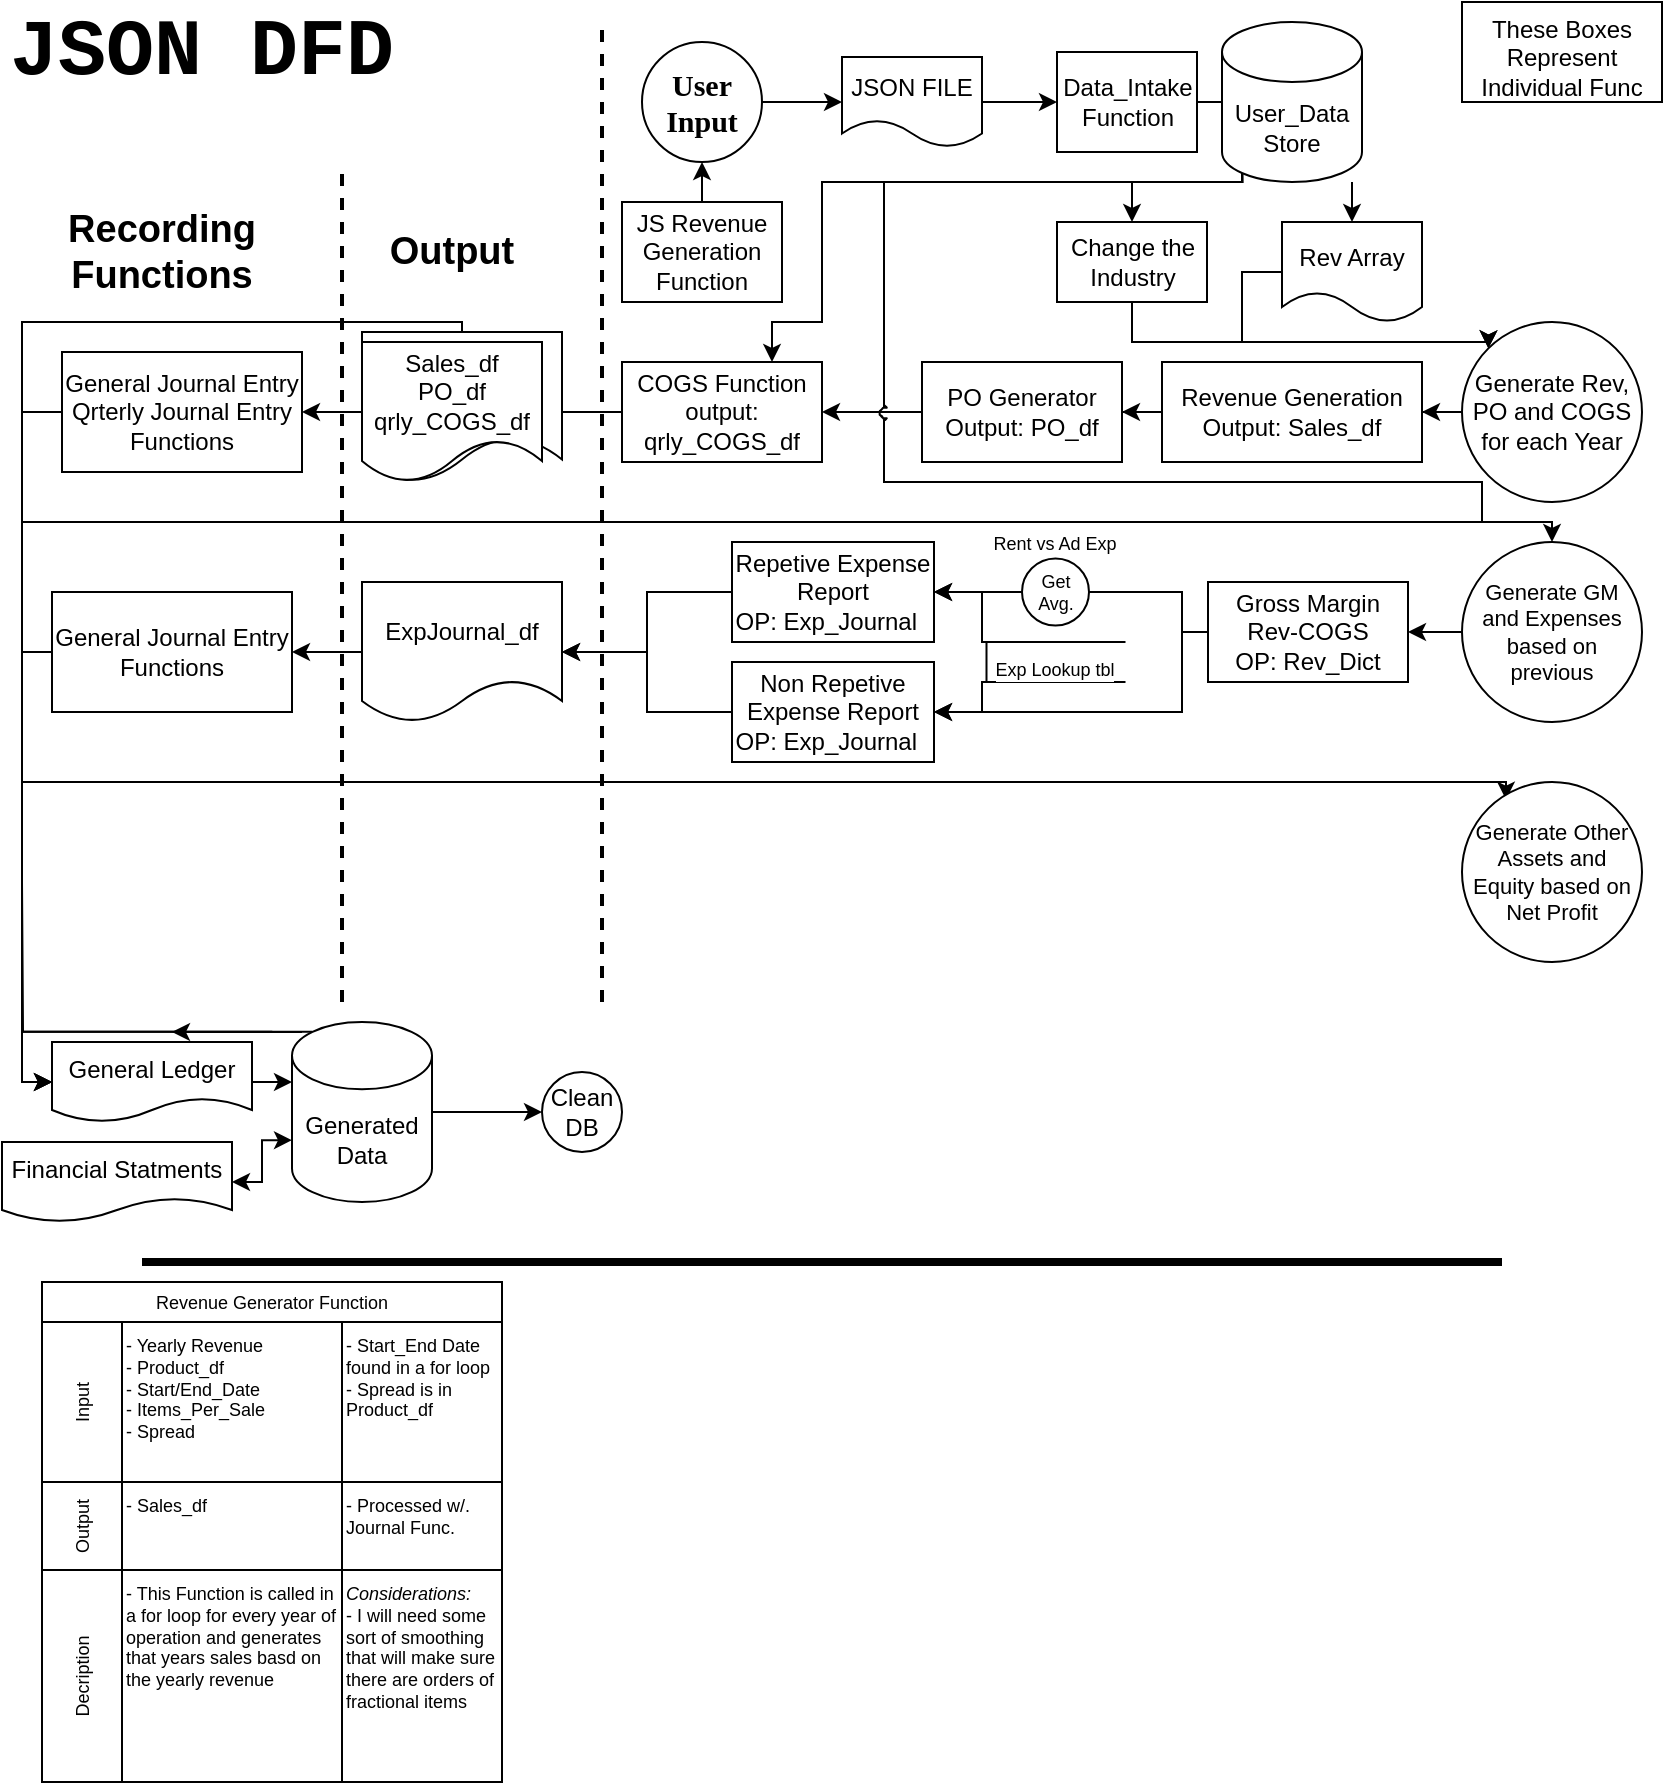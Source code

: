 <mxfile version="22.1.16" type="device">
  <diagram id="VO9hREkp7uBscZGh2lzx" name="Page-1">
    <mxGraphModel dx="491" dy="565" grid="1" gridSize="10" guides="1" tooltips="1" connect="1" arrows="1" fold="1" page="1" pageScale="1" pageWidth="850" pageHeight="1100" math="0" shadow="0">
      <root>
        <mxCell id="0" />
        <mxCell id="1" parent="0" />
        <mxCell id="Fix3QH_beAFrdsfO6nQi-1" value="&lt;font style=&quot;font-size: 40px;&quot;&gt;&lt;b style=&quot;font-size: 40px;&quot;&gt;JSON DFD&lt;/b&gt;&lt;/font&gt;" style="text;html=1;strokeColor=none;fillColor=none;align=center;verticalAlign=middle;whiteSpace=wrap;rounded=0;fontFamily=Courier New;fontSize=40;" parent="1" vertex="1">
          <mxGeometry x="10" y="10" width="200" height="50" as="geometry" />
        </mxCell>
        <mxCell id="Fix3QH_beAFrdsfO6nQi-6" style="edgeStyle=orthogonalEdgeStyle;rounded=0;orthogonalLoop=1;jettySize=auto;html=1;exitX=1;exitY=0.5;exitDx=0;exitDy=0;entryX=0;entryY=0.5;entryDx=0;entryDy=0;" parent="1" source="Fix3QH_beAFrdsfO6nQi-2" target="Fix3QH_beAFrdsfO6nQi-3" edge="1">
          <mxGeometry relative="1" as="geometry" />
        </mxCell>
        <mxCell id="Fix3QH_beAFrdsfO6nQi-2" value="&lt;b style=&quot;font-size: 15px;&quot;&gt;&lt;font style=&quot;font-size: 15px;&quot;&gt;User Input&lt;/font&gt;&lt;/b&gt;" style="shape=ellipse;html=1;dashed=0;whiteSpace=wrap;aspect=fixed;perimeter=ellipsePerimeter;fontFamily=Tahoma;fontSize=15;" parent="1" vertex="1">
          <mxGeometry x="330" y="30" width="60" height="60" as="geometry" />
        </mxCell>
        <mxCell id="Fix3QH_beAFrdsfO6nQi-3" value="JSON FILE" style="shape=document;whiteSpace=wrap;html=1;boundedLbl=1;dashed=0;flipH=1;" parent="1" vertex="1">
          <mxGeometry x="430" y="37.5" width="70" height="45" as="geometry" />
        </mxCell>
        <mxCell id="Fix3QH_beAFrdsfO6nQi-7" style="edgeStyle=orthogonalEdgeStyle;rounded=0;orthogonalLoop=1;jettySize=auto;html=1;exitX=0.5;exitY=0;exitDx=0;exitDy=0;entryX=0.5;entryY=1;entryDx=0;entryDy=0;" parent="1" source="Fix3QH_beAFrdsfO6nQi-4" target="Fix3QH_beAFrdsfO6nQi-2" edge="1">
          <mxGeometry relative="1" as="geometry" />
        </mxCell>
        <mxCell id="Fix3QH_beAFrdsfO6nQi-4" value="JS Revenue Generation&lt;br&gt;Function" style="html=1;dashed=0;whiteSpace=wrap;" parent="1" vertex="1">
          <mxGeometry x="320" y="110" width="80" height="50" as="geometry" />
        </mxCell>
        <mxCell id="Fix3QH_beAFrdsfO6nQi-25" style="edgeStyle=orthogonalEdgeStyle;rounded=0;orthogonalLoop=1;jettySize=auto;html=1;entryX=0.5;entryY=0;entryDx=0;entryDy=0;" parent="1" target="Fix3QH_beAFrdsfO6nQi-24" edge="1">
          <mxGeometry relative="1" as="geometry">
            <mxPoint x="685" y="100" as="sourcePoint" />
          </mxGeometry>
        </mxCell>
        <mxCell id="Fix3QH_beAFrdsfO6nQi-32" style="edgeStyle=orthogonalEdgeStyle;rounded=0;orthogonalLoop=1;jettySize=auto;html=1;entryX=0;entryY=0;entryDx=0;entryDy=0;" parent="1" source="Fix3QH_beAFrdsfO6nQi-14" target="Fix3QH_beAFrdsfO6nQi-31" edge="1">
          <mxGeometry relative="1" as="geometry">
            <Array as="points">
              <mxPoint x="575" y="180" />
              <mxPoint x="753" y="180" />
            </Array>
          </mxGeometry>
        </mxCell>
        <mxCell id="Fix3QH_beAFrdsfO6nQi-14" value="Change the Industry" style="html=1;dashed=0;whiteSpace=wrap;" parent="1" vertex="1">
          <mxGeometry x="537.5" y="120" width="75" height="40" as="geometry" />
        </mxCell>
        <mxCell id="Fix3QH_beAFrdsfO6nQi-20" style="edgeStyle=orthogonalEdgeStyle;rounded=0;orthogonalLoop=1;jettySize=auto;html=1;" parent="1" source="Fix3QH_beAFrdsfO6nQi-16" target="Fix3QH_beAFrdsfO6nQi-18" edge="1">
          <mxGeometry relative="1" as="geometry" />
        </mxCell>
        <mxCell id="Fix3QH_beAFrdsfO6nQi-16" value="Revenue Generation Output: Sales_df" style="html=1;dashed=0;whiteSpace=wrap;" parent="1" vertex="1">
          <mxGeometry x="590" y="190" width="130" height="50" as="geometry" />
        </mxCell>
        <mxCell id="Fix3QH_beAFrdsfO6nQi-36" style="edgeStyle=orthogonalEdgeStyle;rounded=0;orthogonalLoop=1;jettySize=auto;html=1;" parent="1" source="Fix3QH_beAFrdsfO6nQi-18" target="Fix3QH_beAFrdsfO6nQi-35" edge="1">
          <mxGeometry relative="1" as="geometry" />
        </mxCell>
        <mxCell id="Fix3QH_beAFrdsfO6nQi-18" value="PO Generator&lt;br&gt;Output: PO_df" style="html=1;dashed=0;whiteSpace=wrap;" parent="1" vertex="1">
          <mxGeometry x="470" y="190" width="100" height="50" as="geometry" />
        </mxCell>
        <mxCell id="Fix3QH_beAFrdsfO6nQi-33" style="edgeStyle=orthogonalEdgeStyle;rounded=0;orthogonalLoop=1;jettySize=auto;html=1;entryX=0;entryY=0;entryDx=0;entryDy=0;fontStyle=1" parent="1" source="Fix3QH_beAFrdsfO6nQi-24" target="Fix3QH_beAFrdsfO6nQi-31" edge="1">
          <mxGeometry relative="1" as="geometry">
            <mxPoint x="750" y="180" as="targetPoint" />
            <Array as="points">
              <mxPoint x="630" y="145" />
              <mxPoint x="630" y="180" />
              <mxPoint x="753" y="180" />
            </Array>
          </mxGeometry>
        </mxCell>
        <mxCell id="Fix3QH_beAFrdsfO6nQi-24" value="Rev Array" style="shape=document;whiteSpace=wrap;html=1;boundedLbl=1;dashed=0;flipH=1;" parent="1" vertex="1">
          <mxGeometry x="650" y="120" width="70" height="50" as="geometry" />
        </mxCell>
        <mxCell id="pA1rImyH9EhBoJxw8_Vc-87" style="edgeStyle=orthogonalEdgeStyle;shape=connector;rounded=0;orthogonalLoop=1;jettySize=auto;html=1;entryX=1;entryY=0.5;entryDx=0;entryDy=0;labelBackgroundColor=default;strokeColor=default;align=center;verticalAlign=middle;fontFamily=Helvetica;fontSize=12;fontColor=default;endArrow=classic;" parent="1" source="Fix3QH_beAFrdsfO6nQi-31" target="Fix3QH_beAFrdsfO6nQi-16" edge="1">
          <mxGeometry relative="1" as="geometry" />
        </mxCell>
        <mxCell id="Fix3QH_beAFrdsfO6nQi-31" value="Generate Rev, PO and COGS for each Year" style="shape=ellipse;html=1;dashed=0;whiteSpace=wrap;aspect=fixed;perimeter=ellipsePerimeter;" parent="1" vertex="1">
          <mxGeometry x="740" y="170" width="90" height="90" as="geometry" />
        </mxCell>
        <mxCell id="pA1rImyH9EhBoJxw8_Vc-33" value="" style="edgeStyle=orthogonalEdgeStyle;rounded=0;orthogonalLoop=1;jettySize=auto;html=1;" parent="1" source="Fix3QH_beAFrdsfO6nQi-35" target="pA1rImyH9EhBoJxw8_Vc-3" edge="1">
          <mxGeometry relative="1" as="geometry" />
        </mxCell>
        <mxCell id="Fix3QH_beAFrdsfO6nQi-35" value="COGS Function&lt;br&gt;output: qrly_COGS_df" style="html=1;dashed=0;whiteSpace=wrap;" parent="1" vertex="1">
          <mxGeometry x="320" y="190" width="100" height="50" as="geometry" />
        </mxCell>
        <mxCell id="pA1rImyH9EhBoJxw8_Vc-85" style="edgeStyle=orthogonalEdgeStyle;shape=connector;rounded=0;orthogonalLoop=1;jettySize=auto;html=1;entryX=1;entryY=0.5;entryDx=0;entryDy=0;labelBackgroundColor=default;strokeColor=default;align=center;verticalAlign=middle;fontFamily=Helvetica;fontSize=12;fontColor=default;endArrow=classic;" parent="1" source="Fix3QH_beAFrdsfO6nQi-38" target="pA1rImyH9EhBoJxw8_Vc-82" edge="1">
          <mxGeometry relative="1" as="geometry" />
        </mxCell>
        <mxCell id="Fix3QH_beAFrdsfO6nQi-38" value="Generate GM and Expenses based on previous" style="shape=ellipse;html=1;dashed=0;whiteSpace=wrap;aspect=fixed;perimeter=ellipsePerimeter;fontSize=11;" parent="1" vertex="1">
          <mxGeometry x="740" y="280" width="90" height="90" as="geometry" />
        </mxCell>
        <mxCell id="pA1rImyH9EhBoJxw8_Vc-1" value="Output" style="text;html=1;strokeColor=none;fillColor=none;align=center;verticalAlign=middle;whiteSpace=wrap;rounded=0;fontSize=19;fontStyle=1" parent="1" vertex="1">
          <mxGeometry x="195" y="122.5" width="80" height="25" as="geometry" />
        </mxCell>
        <mxCell id="pA1rImyH9EhBoJxw8_Vc-2" value="" style="shape=document;whiteSpace=wrap;html=1;boundedLbl=1;" parent="1" vertex="1">
          <mxGeometry x="190" y="175" width="100" height="75" as="geometry" />
        </mxCell>
        <mxCell id="pA1rImyH9EhBoJxw8_Vc-20" style="edgeStyle=orthogonalEdgeStyle;rounded=0;orthogonalLoop=1;jettySize=auto;html=1;" parent="1" source="pA1rImyH9EhBoJxw8_Vc-3" target="pA1rImyH9EhBoJxw8_Vc-18" edge="1">
          <mxGeometry relative="1" as="geometry" />
        </mxCell>
        <mxCell id="pA1rImyH9EhBoJxw8_Vc-3" value="Sales_df&lt;br&gt;PO_df&lt;br&gt;qrly_COGS_df" style="shape=document;whiteSpace=wrap;html=1;boundedLbl=1;" parent="1" vertex="1">
          <mxGeometry x="190" y="180" width="90" height="70" as="geometry" />
        </mxCell>
        <mxCell id="pA1rImyH9EhBoJxw8_Vc-5" value="Recording Functions" style="text;html=1;strokeColor=none;fillColor=none;align=center;verticalAlign=middle;whiteSpace=wrap;rounded=0;fontSize=19;fontStyle=1" parent="1" vertex="1">
          <mxGeometry x="50" y="122.5" width="80" height="25" as="geometry" />
        </mxCell>
        <mxCell id="pA1rImyH9EhBoJxw8_Vc-12" value="" style="edgeStyle=orthogonalEdgeStyle;rounded=0;orthogonalLoop=1;jettySize=auto;html=1;entryX=0;entryY=0.5;entryDx=0;entryDy=0;" parent="1" source="Fix3QH_beAFrdsfO6nQi-9" edge="1">
          <mxGeometry relative="1" as="geometry">
            <mxPoint x="500" y="60" as="sourcePoint" />
            <mxPoint x="650" y="60" as="targetPoint" />
          </mxGeometry>
        </mxCell>
        <mxCell id="pA1rImyH9EhBoJxw8_Vc-16" style="edgeStyle=orthogonalEdgeStyle;rounded=0;orthogonalLoop=1;jettySize=auto;html=1;exitX=0;exitY=1;exitDx=0;exitDy=-15;exitPerimeter=0;entryX=0.75;entryY=0;entryDx=0;entryDy=0;" parent="1" target="Fix3QH_beAFrdsfO6nQi-35" edge="1">
          <mxGeometry relative="1" as="geometry">
            <mxPoint x="650" y="85" as="sourcePoint" />
            <Array as="points">
              <mxPoint x="630" y="85" />
              <mxPoint x="630" y="100" />
              <mxPoint x="420" y="100" />
              <mxPoint x="420" y="170" />
              <mxPoint x="395" y="170" />
            </Array>
          </mxGeometry>
        </mxCell>
        <mxCell id="pA1rImyH9EhBoJxw8_Vc-77" style="edgeStyle=orthogonalEdgeStyle;rounded=0;orthogonalLoop=1;jettySize=auto;html=1;exitX=0.145;exitY=1;exitDx=0;exitDy=-4.35;exitPerimeter=0;entryX=0.5;entryY=0;entryDx=0;entryDy=0;fontFamily=Helvetica;fontSize=12;fontColor=default;" parent="1" source="Fix3QH_beAFrdsfO6nQi-11" target="Fix3QH_beAFrdsfO6nQi-14" edge="1">
          <mxGeometry relative="1" as="geometry">
            <Array as="points">
              <mxPoint x="630" y="100" />
              <mxPoint x="575" y="100" />
            </Array>
          </mxGeometry>
        </mxCell>
        <mxCell id="pA1rImyH9EhBoJxw8_Vc-78" style="edgeStyle=orthogonalEdgeStyle;rounded=0;orthogonalLoop=1;jettySize=auto;html=1;exitX=0.145;exitY=1;exitDx=0;exitDy=-4.35;exitPerimeter=0;fontFamily=Helvetica;fontSize=12;fontColor=default;endArrow=none;endFill=0;" parent="1" source="Fix3QH_beAFrdsfO6nQi-11" edge="1">
          <mxGeometry relative="1" as="geometry">
            <mxPoint x="451" y="210" as="targetPoint" />
            <Array as="points">
              <mxPoint x="630" y="100" />
              <mxPoint x="451" y="100" />
              <mxPoint x="451" y="200" />
            </Array>
          </mxGeometry>
        </mxCell>
        <mxCell id="Fix3QH_beAFrdsfO6nQi-11" value="User_Data&lt;br&gt;Store" style="shape=cylinder3;whiteSpace=wrap;html=1;boundedLbl=1;backgroundOutline=1;size=15;" parent="1" vertex="1">
          <mxGeometry x="620" y="20" width="70" height="80" as="geometry" />
        </mxCell>
        <mxCell id="pA1rImyH9EhBoJxw8_Vc-13" value="" style="edgeStyle=orthogonalEdgeStyle;rounded=0;orthogonalLoop=1;jettySize=auto;html=1;entryX=0;entryY=0.5;entryDx=0;entryDy=0;" parent="1" source="Fix3QH_beAFrdsfO6nQi-3" target="Fix3QH_beAFrdsfO6nQi-9" edge="1">
          <mxGeometry relative="1" as="geometry">
            <mxPoint x="500" y="60" as="sourcePoint" />
            <mxPoint x="740" y="60" as="targetPoint" />
          </mxGeometry>
        </mxCell>
        <mxCell id="Fix3QH_beAFrdsfO6nQi-9" value="Data_Intake&lt;br&gt;Function" style="html=1;dashed=0;whiteSpace=wrap;" parent="1" vertex="1">
          <mxGeometry x="537.5" y="35" width="70" height="50" as="geometry" />
        </mxCell>
        <mxCell id="pA1rImyH9EhBoJxw8_Vc-18" value="General Journal Entry&lt;br&gt;Qrterly Journal Entry&lt;br&gt;Functions" style="rounded=0;whiteSpace=wrap;html=1;" parent="1" vertex="1">
          <mxGeometry x="40" y="185" width="120" height="60" as="geometry" />
        </mxCell>
        <mxCell id="pA1rImyH9EhBoJxw8_Vc-86" style="edgeStyle=orthogonalEdgeStyle;shape=connector;rounded=0;orthogonalLoop=1;jettySize=auto;html=1;entryX=0.5;entryY=0;entryDx=0;entryDy=0;labelBackgroundColor=default;strokeColor=default;align=center;verticalAlign=middle;fontFamily=Helvetica;fontSize=12;fontColor=default;endArrow=classic;" parent="1" source="pA1rImyH9EhBoJxw8_Vc-120" target="Fix3QH_beAFrdsfO6nQi-38" edge="1">
          <mxGeometry relative="1" as="geometry">
            <Array as="points">
              <mxPoint x="20" y="550" />
              <mxPoint x="20" y="270" />
              <mxPoint x="785" y="270" />
            </Array>
          </mxGeometry>
        </mxCell>
        <mxCell id="pA1rImyH9EhBoJxw8_Vc-124" style="edgeStyle=orthogonalEdgeStyle;shape=connector;rounded=0;orthogonalLoop=1;jettySize=auto;html=1;exitX=0.145;exitY=0;exitDx=0;exitDy=4.872;exitPerimeter=0;labelBackgroundColor=default;strokeColor=default;align=center;verticalAlign=middle;fontFamily=Helvetica;fontSize=12;fontColor=default;endArrow=none;endFill=0;" parent="1" source="pA1rImyH9EhBoJxw8_Vc-21" edge="1">
          <mxGeometry relative="1" as="geometry">
            <mxPoint x="20" y="450" as="targetPoint" />
          </mxGeometry>
        </mxCell>
        <mxCell id="pA1rImyH9EhBoJxw8_Vc-132" style="edgeStyle=orthogonalEdgeStyle;shape=connector;rounded=0;orthogonalLoop=1;jettySize=auto;html=1;exitX=0;exitY=0;exitDx=0;exitDy=59.1;exitPerimeter=0;entryX=1;entryY=0.5;entryDx=0;entryDy=0;labelBackgroundColor=default;strokeColor=default;align=center;verticalAlign=middle;fontFamily=Helvetica;fontSize=12;fontColor=default;endArrow=classic;startArrow=classic;startFill=1;" parent="1" source="pA1rImyH9EhBoJxw8_Vc-21" target="pA1rImyH9EhBoJxw8_Vc-129" edge="1">
          <mxGeometry relative="1" as="geometry">
            <Array as="points">
              <mxPoint x="140" y="579" />
              <mxPoint x="140" y="600" />
            </Array>
          </mxGeometry>
        </mxCell>
        <mxCell id="pA1rImyH9EhBoJxw8_Vc-136" style="edgeStyle=orthogonalEdgeStyle;shape=connector;rounded=0;orthogonalLoop=1;jettySize=auto;html=1;exitX=0.145;exitY=0;exitDx=0;exitDy=4.872;exitPerimeter=0;entryX=0.244;entryY=0.098;entryDx=0;entryDy=0;labelBackgroundColor=default;strokeColor=default;align=center;verticalAlign=middle;fontFamily=Helvetica;fontSize=12;fontColor=default;endArrow=classic;entryPerimeter=0;" parent="1" target="pA1rImyH9EhBoJxw8_Vc-134" edge="1">
          <mxGeometry relative="1" as="geometry">
            <mxPoint x="145.15" y="524.872" as="sourcePoint" />
            <mxPoint x="765" y="400" as="targetPoint" />
            <Array as="points">
              <mxPoint x="20" y="525" />
              <mxPoint x="20" y="400" />
              <mxPoint x="762" y="400" />
            </Array>
          </mxGeometry>
        </mxCell>
        <mxCell id="xAwSMjQgA51gabJwEfWa-2" style="edgeStyle=orthogonalEdgeStyle;rounded=0;orthogonalLoop=1;jettySize=auto;html=1;" edge="1" parent="1" source="pA1rImyH9EhBoJxw8_Vc-21" target="xAwSMjQgA51gabJwEfWa-1">
          <mxGeometry relative="1" as="geometry" />
        </mxCell>
        <mxCell id="pA1rImyH9EhBoJxw8_Vc-21" value="Generated Data" style="shape=cylinder3;whiteSpace=wrap;html=1;boundedLbl=1;backgroundOutline=1;size=16.8;" parent="1" vertex="1">
          <mxGeometry x="155" y="520" width="70" height="90" as="geometry" />
        </mxCell>
        <mxCell id="pA1rImyH9EhBoJxw8_Vc-24" style="edgeStyle=orthogonalEdgeStyle;rounded=0;orthogonalLoop=1;jettySize=auto;html=1;exitX=0.5;exitY=0;exitDx=0;exitDy=0;entryX=0;entryY=0.5;entryDx=0;entryDy=0;" parent="1" source="pA1rImyH9EhBoJxw8_Vc-2" target="pA1rImyH9EhBoJxw8_Vc-120" edge="1">
          <mxGeometry relative="1" as="geometry">
            <Array as="points">
              <mxPoint x="240" y="170" />
              <mxPoint x="20" y="170" />
              <mxPoint x="20" y="550" />
            </Array>
          </mxGeometry>
        </mxCell>
        <mxCell id="pA1rImyH9EhBoJxw8_Vc-25" style="edgeStyle=orthogonalEdgeStyle;rounded=0;orthogonalLoop=1;jettySize=auto;html=1;entryX=0;entryY=0.5;entryDx=0;entryDy=0;" parent="1" source="pA1rImyH9EhBoJxw8_Vc-18" target="pA1rImyH9EhBoJxw8_Vc-120" edge="1">
          <mxGeometry relative="1" as="geometry">
            <Array as="points">
              <mxPoint x="20" y="215" />
              <mxPoint x="20" y="550" />
            </Array>
          </mxGeometry>
        </mxCell>
        <mxCell id="pA1rImyH9EhBoJxw8_Vc-26" value="" style="endArrow=none;dashed=1;html=1;rounded=0;strokeWidth=2;" parent="1" edge="1">
          <mxGeometry width="50" height="50" relative="1" as="geometry">
            <mxPoint x="180" y="510" as="sourcePoint" />
            <mxPoint x="180" y="90" as="targetPoint" />
          </mxGeometry>
        </mxCell>
        <mxCell id="pA1rImyH9EhBoJxw8_Vc-27" value="" style="endArrow=none;dashed=1;html=1;rounded=0;strokeWidth=2;" parent="1" edge="1">
          <mxGeometry width="50" height="50" relative="1" as="geometry">
            <mxPoint x="310" y="510" as="sourcePoint" />
            <mxPoint x="310" y="20" as="targetPoint" />
          </mxGeometry>
        </mxCell>
        <mxCell id="pA1rImyH9EhBoJxw8_Vc-31" value="" style="endArrow=none;html=1;rounded=0;strokeWidth=4;" parent="1" edge="1">
          <mxGeometry width="50" height="50" relative="1" as="geometry">
            <mxPoint x="80" y="640" as="sourcePoint" />
            <mxPoint x="760" y="640" as="targetPoint" />
          </mxGeometry>
        </mxCell>
        <mxCell id="pA1rImyH9EhBoJxw8_Vc-73" value="" style="group;pointerEvents=0;align=center;verticalAlign=top;fontFamily=Helvetica;fontSize=12;fontColor=default;fillColor=none;gradientColor=none;rotation=-90;" parent="1" vertex="1" connectable="0">
          <mxGeometry x="440" y="213" width="22.93" height="7.071" as="geometry" />
        </mxCell>
        <mxCell id="pA1rImyH9EhBoJxw8_Vc-74" style="edgeStyle=none;rounded=0;orthogonalLoop=1;jettySize=auto;html=1;fontFamily=Helvetica;fontSize=12;fontColor=default;endArrow=none;endFill=0;" parent="pA1rImyH9EhBoJxw8_Vc-73" edge="1">
          <mxGeometry relative="1" as="geometry">
            <mxPoint x="11" y="15" as="targetPoint" />
            <mxPoint x="11" y="5" as="sourcePoint" />
            <Array as="points" />
          </mxGeometry>
        </mxCell>
        <mxCell id="pA1rImyH9EhBoJxw8_Vc-75" style="edgeStyle=none;rounded=0;orthogonalLoop=1;jettySize=auto;html=1;fontFamily=Helvetica;fontSize=12;fontColor=default;endArrow=none;endFill=0;" parent="pA1rImyH9EhBoJxw8_Vc-73" edge="1">
          <mxGeometry relative="1" as="geometry">
            <mxPoint x="11" y="-10" as="targetPoint" />
            <mxPoint x="11" as="sourcePoint" />
            <Array as="points">
              <mxPoint x="11" y="-8" />
            </Array>
          </mxGeometry>
        </mxCell>
        <mxCell id="pA1rImyH9EhBoJxw8_Vc-76" value="" style="verticalLabelPosition=bottom;verticalAlign=top;html=1;shape=mxgraph.basic.polygon;polyCoords=[[1,0],[0.75,0],[1,0.25],[1,0.75],[0.75,1],[0.25,1],[0,0.75],[0,1]];polyline=1;fillColor=none;rotation=-225;sketch=1;curveFitting=16;jiggle=2;shadow=0;allowArrows=1;collapsible=0;fixDash=0;resizeWidth=1;resizeHeight=1;treeFolding=0;disableMultiStroke=0;disableMultiStrokeFill=0;sketchStyle=rough;simplification=0;hachureAngle=-11;hachureGap=-1;fillWeight=-1;zigzagOffset=-15;dashOffset=-1;snapToPoint=1;labelPadding=0;pointerEvents=0;align=center;fontFamily=Helvetica;fontSize=12;fontColor=default;" parent="pA1rImyH9EhBoJxw8_Vc-73" vertex="1">
          <mxGeometry x="9" width="5" height="5" as="geometry" />
        </mxCell>
        <mxCell id="pA1rImyH9EhBoJxw8_Vc-89" style="edgeStyle=orthogonalEdgeStyle;shape=connector;rounded=0;orthogonalLoop=1;jettySize=auto;html=1;entryX=1;entryY=0.5;entryDx=0;entryDy=0;labelBackgroundColor=default;strokeColor=default;align=center;verticalAlign=middle;fontFamily=Helvetica;fontSize=12;fontColor=default;endArrow=classic;" parent="1" source="pA1rImyH9EhBoJxw8_Vc-82" target="pA1rImyH9EhBoJxw8_Vc-88" edge="1">
          <mxGeometry relative="1" as="geometry">
            <Array as="points">
              <mxPoint x="600" y="325" />
              <mxPoint x="600" y="365" />
            </Array>
          </mxGeometry>
        </mxCell>
        <mxCell id="pA1rImyH9EhBoJxw8_Vc-95" style="edgeStyle=orthogonalEdgeStyle;shape=connector;rounded=0;orthogonalLoop=1;jettySize=auto;html=1;labelBackgroundColor=default;strokeColor=default;align=center;verticalAlign=middle;fontFamily=Helvetica;fontSize=12;fontColor=default;endArrow=none;startArrow=none;startFill=0;endFill=0;" parent="1" edge="1">
          <mxGeometry relative="1" as="geometry">
            <mxPoint x="451" y="220" as="targetPoint" />
            <mxPoint x="663" y="270" as="sourcePoint" />
            <Array as="points">
              <mxPoint x="750" y="270" />
              <mxPoint x="750" y="250" />
              <mxPoint x="451" y="250" />
            </Array>
          </mxGeometry>
        </mxCell>
        <mxCell id="pA1rImyH9EhBoJxw8_Vc-110" style="edgeStyle=orthogonalEdgeStyle;shape=connector;rounded=0;orthogonalLoop=1;jettySize=auto;html=1;entryX=1;entryY=0.5;entryDx=0;entryDy=0;labelBackgroundColor=default;strokeColor=default;align=center;verticalAlign=middle;fontFamily=Helvetica;fontSize=12;fontColor=default;endArrow=none;endFill=0;" parent="1" source="pA1rImyH9EhBoJxw8_Vc-82" target="pA1rImyH9EhBoJxw8_Vc-94" edge="1">
          <mxGeometry relative="1" as="geometry">
            <Array as="points">
              <mxPoint x="600" y="325" />
              <mxPoint x="600" y="305" />
            </Array>
          </mxGeometry>
        </mxCell>
        <mxCell id="pA1rImyH9EhBoJxw8_Vc-82" value="Gross Margin&lt;br&gt;Rev-COGS&lt;br&gt;OP: Rev_Dict" style="html=1;dashed=0;whiteSpace=wrap;pointerEvents=0;align=center;verticalAlign=middle;fontFamily=Helvetica;fontSize=12;fontColor=default;fillColor=none;gradientColor=none;" parent="1" vertex="1">
          <mxGeometry x="613" y="300" width="100" height="50" as="geometry" />
        </mxCell>
        <mxCell id="pA1rImyH9EhBoJxw8_Vc-119" style="edgeStyle=orthogonalEdgeStyle;shape=connector;rounded=0;orthogonalLoop=1;jettySize=auto;html=1;entryX=1;entryY=0.5;entryDx=0;entryDy=0;labelBackgroundColor=default;strokeColor=default;align=center;verticalAlign=middle;fontFamily=Helvetica;fontSize=12;fontColor=default;endArrow=classic;" parent="1" source="pA1rImyH9EhBoJxw8_Vc-88" target="pA1rImyH9EhBoJxw8_Vc-112" edge="1">
          <mxGeometry relative="1" as="geometry" />
        </mxCell>
        <mxCell id="pA1rImyH9EhBoJxw8_Vc-88" value="Non Repetive Expense Report&lt;br&gt;OP: Exp_Journal&amp;nbsp;&amp;nbsp;" style="html=1;dashed=0;whiteSpace=wrap;pointerEvents=0;align=center;verticalAlign=middle;fontFamily=Helvetica;fontSize=12;fontColor=default;fillColor=none;gradientColor=none;" parent="1" vertex="1">
          <mxGeometry x="375" y="340" width="101" height="50" as="geometry" />
        </mxCell>
        <mxCell id="pA1rImyH9EhBoJxw8_Vc-91" value="These Boxes Represent Individual Func" style="html=1;dashed=0;whiteSpace=wrap;pointerEvents=0;align=center;verticalAlign=top;fontFamily=Helvetica;fontSize=12;fontColor=default;fillColor=none;gradientColor=none;" parent="1" vertex="1">
          <mxGeometry x="740" y="10" width="100" height="50" as="geometry" />
        </mxCell>
        <mxCell id="pA1rImyH9EhBoJxw8_Vc-111" style="edgeStyle=orthogonalEdgeStyle;shape=connector;rounded=0;orthogonalLoop=1;jettySize=auto;html=1;entryX=1;entryY=0.5;entryDx=0;entryDy=0;labelBackgroundColor=default;strokeColor=default;align=center;verticalAlign=middle;fontFamily=Helvetica;fontSize=12;fontColor=default;endArrow=classic;" parent="1" source="pA1rImyH9EhBoJxw8_Vc-94" target="pA1rImyH9EhBoJxw8_Vc-90" edge="1">
          <mxGeometry relative="1" as="geometry" />
        </mxCell>
        <mxCell id="pA1rImyH9EhBoJxw8_Vc-94" value="Get Avg." style="shape=ellipse;html=1;dashed=0;whiteSpace=wrap;aspect=fixed;perimeter=ellipsePerimeter;pointerEvents=0;align=center;verticalAlign=top;fontFamily=Helvetica;fontSize=9;fontColor=default;fillColor=none;gradientColor=none;" parent="1" vertex="1">
          <mxGeometry x="520" y="288.25" width="33.5" height="33.5" as="geometry" />
        </mxCell>
        <mxCell id="pA1rImyH9EhBoJxw8_Vc-117" style="edgeStyle=orthogonalEdgeStyle;shape=connector;rounded=0;orthogonalLoop=1;jettySize=auto;html=1;entryX=1;entryY=0.5;entryDx=0;entryDy=0;labelBackgroundColor=default;strokeColor=default;align=center;verticalAlign=middle;fontFamily=Helvetica;fontSize=12;fontColor=default;endArrow=classic;" parent="1" source="pA1rImyH9EhBoJxw8_Vc-90" target="pA1rImyH9EhBoJxw8_Vc-112" edge="1">
          <mxGeometry relative="1" as="geometry" />
        </mxCell>
        <mxCell id="pA1rImyH9EhBoJxw8_Vc-90" value="Repetive Expense Report&lt;br&gt;OP: Exp_Journal&amp;nbsp;&amp;nbsp;" style="html=1;dashed=0;whiteSpace=wrap;pointerEvents=0;align=center;verticalAlign=middle;fontFamily=Helvetica;fontSize=12;fontColor=default;fillColor=none;gradientColor=none;" parent="1" vertex="1">
          <mxGeometry x="375" y="280" width="101" height="50" as="geometry" />
        </mxCell>
        <mxCell id="pA1rImyH9EhBoJxw8_Vc-115" style="edgeStyle=orthogonalEdgeStyle;shape=connector;rounded=0;orthogonalLoop=1;jettySize=auto;html=1;entryX=1;entryY=0.5;entryDx=0;entryDy=0;labelBackgroundColor=default;strokeColor=default;align=center;verticalAlign=middle;fontFamily=Helvetica;fontSize=12;fontColor=default;endArrow=classic;" parent="1" source="pA1rImyH9EhBoJxw8_Vc-112" target="pA1rImyH9EhBoJxw8_Vc-113" edge="1">
          <mxGeometry relative="1" as="geometry" />
        </mxCell>
        <mxCell id="pA1rImyH9EhBoJxw8_Vc-112" value="ExpJournal_df" style="shape=document;whiteSpace=wrap;html=1;boundedLbl=1;pointerEvents=0;align=center;verticalAlign=middle;fontFamily=Helvetica;fontSize=12;fontColor=default;fillColor=none;gradientColor=none;" parent="1" vertex="1">
          <mxGeometry x="190" y="300" width="100" height="70" as="geometry" />
        </mxCell>
        <mxCell id="pA1rImyH9EhBoJxw8_Vc-113" value="General Journal Entry&lt;br&gt;Functions" style="rounded=0;whiteSpace=wrap;html=1;" parent="1" vertex="1">
          <mxGeometry x="35" y="305" width="120" height="60" as="geometry" />
        </mxCell>
        <mxCell id="pA1rImyH9EhBoJxw8_Vc-116" style="edgeStyle=orthogonalEdgeStyle;shape=connector;rounded=0;orthogonalLoop=1;jettySize=auto;html=1;entryX=0;entryY=0.5;entryDx=0;entryDy=0;labelBackgroundColor=default;strokeColor=default;align=center;verticalAlign=middle;fontFamily=Helvetica;fontSize=12;fontColor=default;endArrow=classic;" parent="1" source="pA1rImyH9EhBoJxw8_Vc-113" target="pA1rImyH9EhBoJxw8_Vc-120" edge="1">
          <mxGeometry relative="1" as="geometry">
            <Array as="points">
              <mxPoint x="20" y="335" />
              <mxPoint x="20" y="550" />
            </Array>
          </mxGeometry>
        </mxCell>
        <mxCell id="pA1rImyH9EhBoJxw8_Vc-120" value="General Ledger" style="shape=document;whiteSpace=wrap;html=1;boundedLbl=1;pointerEvents=0;align=center;verticalAlign=top;fontFamily=Helvetica;fontSize=12;fontColor=default;fillColor=none;gradientColor=none;" parent="1" vertex="1">
          <mxGeometry x="35" y="530" width="100" height="40" as="geometry" />
        </mxCell>
        <mxCell id="pA1rImyH9EhBoJxw8_Vc-122" style="edgeStyle=orthogonalEdgeStyle;shape=connector;rounded=0;orthogonalLoop=1;jettySize=auto;html=1;entryX=0;entryY=0;entryDx=0;entryDy=30.9;entryPerimeter=0;labelBackgroundColor=default;strokeColor=default;align=center;verticalAlign=middle;fontFamily=Helvetica;fontSize=12;fontColor=default;endArrow=classic;" parent="1" source="pA1rImyH9EhBoJxw8_Vc-120" target="pA1rImyH9EhBoJxw8_Vc-21" edge="1">
          <mxGeometry relative="1" as="geometry" />
        </mxCell>
        <mxCell id="pA1rImyH9EhBoJxw8_Vc-127" value="" style="endArrow=classic;html=1;rounded=0;labelBackgroundColor=default;strokeColor=default;align=center;verticalAlign=middle;fontFamily=Helvetica;fontSize=12;fontColor=default;shape=connector;edgeStyle=orthogonalEdgeStyle;" parent="1" edge="1">
          <mxGeometry width="50" height="50" relative="1" as="geometry">
            <mxPoint x="155" y="525" as="sourcePoint" />
            <mxPoint x="95" y="525" as="targetPoint" />
            <Array as="points">
              <mxPoint x="160" y="525" />
              <mxPoint x="160" y="525" />
            </Array>
          </mxGeometry>
        </mxCell>
        <mxCell id="pA1rImyH9EhBoJxw8_Vc-129" value="Financial Statments" style="shape=document;whiteSpace=wrap;html=1;boundedLbl=1;pointerEvents=0;align=center;verticalAlign=top;fontFamily=Helvetica;fontSize=12;fontColor=default;fillColor=none;gradientColor=none;" parent="1" vertex="1">
          <mxGeometry x="10" y="580" width="115" height="40" as="geometry" />
        </mxCell>
        <mxCell id="pA1rImyH9EhBoJxw8_Vc-134" value="Generate Other Assets and Equity based on Net Profit" style="shape=ellipse;html=1;dashed=0;whiteSpace=wrap;aspect=fixed;perimeter=ellipsePerimeter;fontSize=11;" parent="1" vertex="1">
          <mxGeometry x="740" y="400" width="90" height="90" as="geometry" />
        </mxCell>
        <mxCell id="pA1rImyH9EhBoJxw8_Vc-138" value="Rent vs Ad Exp" style="text;html=1;strokeColor=none;fillColor=none;align=center;verticalAlign=middle;whiteSpace=wrap;rounded=0;fontSize=9;fontFamily=Helvetica;fontColor=default;" parent="1" vertex="1">
          <mxGeometry x="490.25" y="266" width="93" height="30" as="geometry" />
        </mxCell>
        <mxCell id="pA1rImyH9EhBoJxw8_Vc-142" style="edgeStyle=orthogonalEdgeStyle;shape=connector;rounded=0;orthogonalLoop=1;jettySize=auto;html=1;exitX=0;exitY=0;exitDx=0;exitDy=0;entryX=1;entryY=0.5;entryDx=0;entryDy=0;labelBackgroundColor=default;strokeColor=default;align=center;verticalAlign=middle;fontFamily=Helvetica;fontSize=12;fontColor=default;endArrow=classic;" parent="1" source="pA1rImyH9EhBoJxw8_Vc-141" target="pA1rImyH9EhBoJxw8_Vc-90" edge="1">
          <mxGeometry relative="1" as="geometry">
            <Array as="points">
              <mxPoint x="500" y="330" />
              <mxPoint x="500" y="305" />
            </Array>
          </mxGeometry>
        </mxCell>
        <mxCell id="pA1rImyH9EhBoJxw8_Vc-143" style="edgeStyle=orthogonalEdgeStyle;shape=connector;rounded=0;orthogonalLoop=1;jettySize=auto;html=1;exitX=0;exitY=1;exitDx=0;exitDy=0;entryX=1;entryY=0.5;entryDx=0;entryDy=0;labelBackgroundColor=default;strokeColor=default;align=center;verticalAlign=middle;fontFamily=Helvetica;fontSize=12;fontColor=default;endArrow=classic;" parent="1" source="pA1rImyH9EhBoJxw8_Vc-141" target="pA1rImyH9EhBoJxw8_Vc-88" edge="1">
          <mxGeometry relative="1" as="geometry">
            <Array as="points">
              <mxPoint x="500" y="350" />
              <mxPoint x="500" y="365" />
            </Array>
          </mxGeometry>
        </mxCell>
        <mxCell id="pA1rImyH9EhBoJxw8_Vc-141" value="Exp Lookup tbl" style="html=1;dashed=0;whiteSpace=wrap;shape=partialRectangle;right=0;labelBackgroundColor=default;pointerEvents=0;strokeColor=default;strokeWidth=1;align=center;verticalAlign=middle;spacingTop=8;fontFamily=Helvetica;fontSize=9;fontColor=default;fillColor=none;gradientColor=none;" parent="1" vertex="1">
          <mxGeometry x="502.25" y="330" width="69" height="20" as="geometry" />
        </mxCell>
        <mxCell id="xAwSMjQgA51gabJwEfWa-1" value="Clean&lt;br&gt;DB" style="shape=ellipse;html=1;dashed=0;whiteSpace=wrap;aspect=fixed;perimeter=ellipsePerimeter;" vertex="1" parent="1">
          <mxGeometry x="280" y="545" width="40" height="40" as="geometry" />
        </mxCell>
        <mxCell id="xAwSMjQgA51gabJwEfWa-71" value="" style="group;fontSize=9;" vertex="1" connectable="0" parent="1">
          <mxGeometry x="30" y="650" width="230" height="250" as="geometry" />
        </mxCell>
        <mxCell id="xAwSMjQgA51gabJwEfWa-46" value="Revenue Generator Function" style="shape=table;childLayout=tableLayout;startSize=20;collapsible=0;recursiveResize=0;expand=0;fontSize=9;" vertex="1" parent="xAwSMjQgA51gabJwEfWa-71">
          <mxGeometry width="230.0" height="250" as="geometry" />
        </mxCell>
        <mxCell id="xAwSMjQgA51gabJwEfWa-47" value="Input" style="shape=tableRow;horizontal=0;swimlaneHead=0;swimlaneBody=0;top=0;left=0;strokeColor=inherit;bottom=0;right=0;dropTarget=0;fontStyle=0;fillColor=none;points=[[0,0.5],[1,0.5]];portConstraint=eastwest;startSize=40;collapsible=0;recursiveResize=0;expand=0;align=center;fontSize=9;" vertex="1" parent="xAwSMjQgA51gabJwEfWa-46">
          <mxGeometry y="20" width="230.0" height="80" as="geometry" />
        </mxCell>
        <mxCell id="xAwSMjQgA51gabJwEfWa-48" value="" style="swimlane;swimlaneHead=0;swimlaneBody=0;fontStyle=0;strokeColor=inherit;connectable=0;fillColor=none;startSize=0;collapsible=0;recursiveResize=0;expand=0;fontSize=9;" vertex="1" parent="xAwSMjQgA51gabJwEfWa-47">
          <mxGeometry x="40" width="110" height="80" as="geometry">
            <mxRectangle width="110" height="80" as="alternateBounds" />
          </mxGeometry>
        </mxCell>
        <mxCell id="xAwSMjQgA51gabJwEfWa-65" value="- Yearly Revenue&lt;br style=&quot;font-size: 9px;&quot;&gt;- Product_df&lt;br style=&quot;font-size: 9px;&quot;&gt;- Start/End_Date&lt;br style=&quot;font-size: 9px;&quot;&gt;- Items_Per_Sale&lt;br style=&quot;font-size: 9px;&quot;&gt;- Spread" style="text;html=1;strokeColor=none;fillColor=none;align=left;verticalAlign=top;whiteSpace=wrap;rounded=0;fontSize=9;" vertex="1" parent="xAwSMjQgA51gabJwEfWa-48">
          <mxGeometry x="7.105e-15" y="0.003" width="110.4" height="75" as="geometry" />
        </mxCell>
        <mxCell id="xAwSMjQgA51gabJwEfWa-67" value="- Sales_df" style="text;html=1;strokeColor=none;fillColor=none;align=left;verticalAlign=top;whiteSpace=wrap;rounded=0;fontSize=9;" vertex="1" parent="xAwSMjQgA51gabJwEfWa-48">
          <mxGeometry x="-0.2" y="80.003" width="55.2" height="25" as="geometry" />
        </mxCell>
        <mxCell id="xAwSMjQgA51gabJwEfWa-49" value="" style="swimlane;swimlaneHead=0;swimlaneBody=0;fontStyle=0;strokeColor=inherit;connectable=0;fillColor=none;startSize=0;collapsible=0;recursiveResize=0;expand=0;align=left;verticalAlign=top;fontSize=9;" vertex="1" parent="xAwSMjQgA51gabJwEfWa-47">
          <mxGeometry x="150" width="80" height="80" as="geometry">
            <mxRectangle width="80" height="80" as="alternateBounds" />
          </mxGeometry>
        </mxCell>
        <mxCell id="xAwSMjQgA51gabJwEfWa-66" value="- Start_End Date found in a for loop&lt;br style=&quot;font-size: 9px;&quot;&gt;- Spread is in Product_df" style="text;html=1;strokeColor=none;fillColor=none;align=left;verticalAlign=top;whiteSpace=wrap;rounded=0;fontSize=9;" vertex="1" parent="xAwSMjQgA51gabJwEfWa-49">
          <mxGeometry width="80" height="80" as="geometry" />
        </mxCell>
        <mxCell id="xAwSMjQgA51gabJwEfWa-50" value="Output" style="shape=tableRow;horizontal=0;swimlaneHead=0;swimlaneBody=0;top=0;left=0;strokeColor=inherit;bottom=0;right=0;dropTarget=0;fontStyle=0;fillColor=none;points=[[0,0.5],[1,0.5]];portConstraint=eastwest;startSize=40;collapsible=0;recursiveResize=0;expand=0;fontSize=9;" vertex="1" parent="xAwSMjQgA51gabJwEfWa-46">
          <mxGeometry y="100" width="230.0" height="44" as="geometry" />
        </mxCell>
        <mxCell id="xAwSMjQgA51gabJwEfWa-51" value="" style="swimlane;swimlaneHead=0;swimlaneBody=0;fontStyle=0;connectable=0;strokeColor=inherit;fillColor=none;startSize=0;collapsible=0;recursiveResize=0;expand=0;fontSize=9;" vertex="1" parent="xAwSMjQgA51gabJwEfWa-50">
          <mxGeometry x="40" width="110" height="44" as="geometry">
            <mxRectangle width="110" height="44" as="alternateBounds" />
          </mxGeometry>
        </mxCell>
        <mxCell id="xAwSMjQgA51gabJwEfWa-52" value="" style="swimlane;swimlaneHead=0;swimlaneBody=0;fontStyle=0;connectable=0;strokeColor=inherit;fillColor=none;startSize=0;collapsible=0;recursiveResize=0;expand=0;verticalAlign=top;fontSize=9;" vertex="1" parent="xAwSMjQgA51gabJwEfWa-50">
          <mxGeometry x="150" width="80" height="44" as="geometry">
            <mxRectangle width="80" height="44" as="alternateBounds" />
          </mxGeometry>
        </mxCell>
        <mxCell id="xAwSMjQgA51gabJwEfWa-68" value="- Processed w/. Journal Func." style="text;html=1;strokeColor=none;fillColor=none;align=left;verticalAlign=top;whiteSpace=wrap;rounded=0;fontSize=9;" vertex="1" parent="xAwSMjQgA51gabJwEfWa-52">
          <mxGeometry x="0.4" width="70" height="40" as="geometry" />
        </mxCell>
        <mxCell id="xAwSMjQgA51gabJwEfWa-53" value="Decription" style="shape=tableRow;horizontal=0;swimlaneHead=0;swimlaneBody=0;top=0;left=0;strokeColor=inherit;bottom=0;right=0;dropTarget=0;fontStyle=0;fillColor=none;points=[[0,0.5],[1,0.5]];portConstraint=eastwest;startSize=40;collapsible=0;recursiveResize=0;expand=0;fontSize=9;" vertex="1" parent="xAwSMjQgA51gabJwEfWa-46">
          <mxGeometry y="144" width="230.0" height="106" as="geometry" />
        </mxCell>
        <mxCell id="xAwSMjQgA51gabJwEfWa-54" value="" style="swimlane;swimlaneHead=0;swimlaneBody=0;fontStyle=0;connectable=0;strokeColor=inherit;fillColor=none;startSize=0;collapsible=0;recursiveResize=0;expand=0;fontSize=9;" vertex="1" parent="xAwSMjQgA51gabJwEfWa-53">
          <mxGeometry x="40" width="110" height="106" as="geometry">
            <mxRectangle width="110" height="106" as="alternateBounds" />
          </mxGeometry>
        </mxCell>
        <mxCell id="xAwSMjQgA51gabJwEfWa-69" value="- This Function is called in a for loop for every year of operation and generates that years sales basd on the yearly revenue" style="text;html=1;strokeColor=none;fillColor=none;align=left;verticalAlign=top;whiteSpace=wrap;rounded=0;fontSize=9;" vertex="1" parent="xAwSMjQgA51gabJwEfWa-54">
          <mxGeometry x="0.4" width="110" height="70" as="geometry" />
        </mxCell>
        <mxCell id="xAwSMjQgA51gabJwEfWa-55" value="" style="swimlane;swimlaneHead=0;swimlaneBody=0;fontStyle=0;connectable=0;strokeColor=inherit;fillColor=none;startSize=0;collapsible=0;recursiveResize=0;expand=0;align=left;verticalAlign=top;fontSize=9;" vertex="1" parent="xAwSMjQgA51gabJwEfWa-53">
          <mxGeometry x="150" width="80" height="106" as="geometry">
            <mxRectangle width="80" height="106" as="alternateBounds" />
          </mxGeometry>
        </mxCell>
        <mxCell id="xAwSMjQgA51gabJwEfWa-70" value="&lt;i style=&quot;font-size: 9px;&quot;&gt;Considerations:&lt;/i&gt;&lt;br style=&quot;font-size: 9px;&quot;&gt;- I will need some sort of smoothing that will make sure there are orders of fractional items" style="text;html=1;strokeColor=none;fillColor=none;align=left;verticalAlign=top;whiteSpace=wrap;rounded=0;fontSize=9;" vertex="1" parent="xAwSMjQgA51gabJwEfWa-55">
          <mxGeometry width="80" height="100" as="geometry" />
        </mxCell>
      </root>
    </mxGraphModel>
  </diagram>
</mxfile>

